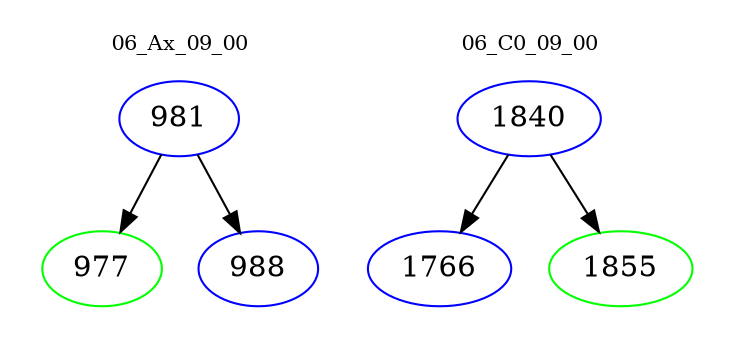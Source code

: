 digraph{
subgraph cluster_0 {
color = white
label = "06_Ax_09_00";
fontsize=10;
T0_981 [label="981", color="blue"]
T0_981 -> T0_977 [color="black"]
T0_977 [label="977", color="green"]
T0_981 -> T0_988 [color="black"]
T0_988 [label="988", color="blue"]
}
subgraph cluster_1 {
color = white
label = "06_C0_09_00";
fontsize=10;
T1_1840 [label="1840", color="blue"]
T1_1840 -> T1_1766 [color="black"]
T1_1766 [label="1766", color="blue"]
T1_1840 -> T1_1855 [color="black"]
T1_1855 [label="1855", color="green"]
}
}
